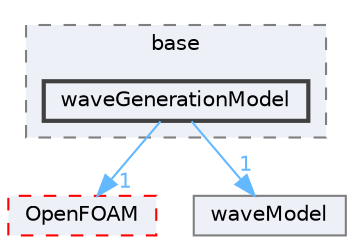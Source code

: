 digraph "src/waveModels/waveGenerationModels/base/waveGenerationModel"
{
 // LATEX_PDF_SIZE
  bgcolor="transparent";
  edge [fontname=Helvetica,fontsize=10,labelfontname=Helvetica,labelfontsize=10];
  node [fontname=Helvetica,fontsize=10,shape=box,height=0.2,width=0.4];
  compound=true
  subgraph clusterdir_8b3e8305750f57279d38dda6619c99cf {
    graph [ bgcolor="#edf0f7", pencolor="grey50", label="base", fontname=Helvetica,fontsize=10 style="filled,dashed", URL="dir_8b3e8305750f57279d38dda6619c99cf.html",tooltip=""]
  dir_b87f8cbb0ecdc4005e3884e6236d7364 [label="waveGenerationModel", fillcolor="#edf0f7", color="grey25", style="filled,bold", URL="dir_b87f8cbb0ecdc4005e3884e6236d7364.html",tooltip=""];
  }
  dir_c5473ff19b20e6ec4dfe5c310b3778a8 [label="OpenFOAM", fillcolor="#edf0f7", color="red", style="filled,dashed", URL="dir_c5473ff19b20e6ec4dfe5c310b3778a8.html",tooltip=""];
  dir_cee882d11d98834f07952dd5b2a801bf [label="waveModel", fillcolor="#edf0f7", color="grey50", style="filled", URL="dir_cee882d11d98834f07952dd5b2a801bf.html",tooltip=""];
  dir_b87f8cbb0ecdc4005e3884e6236d7364->dir_c5473ff19b20e6ec4dfe5c310b3778a8 [headlabel="1", labeldistance=1.5 headhref="dir_004375_002695.html" href="dir_004375_002695.html" color="steelblue1" fontcolor="steelblue1"];
  dir_b87f8cbb0ecdc4005e3884e6236d7364->dir_cee882d11d98834f07952dd5b2a801bf [headlabel="1", labeldistance=1.5 headhref="dir_004375_004378.html" href="dir_004375_004378.html" color="steelblue1" fontcolor="steelblue1"];
}
